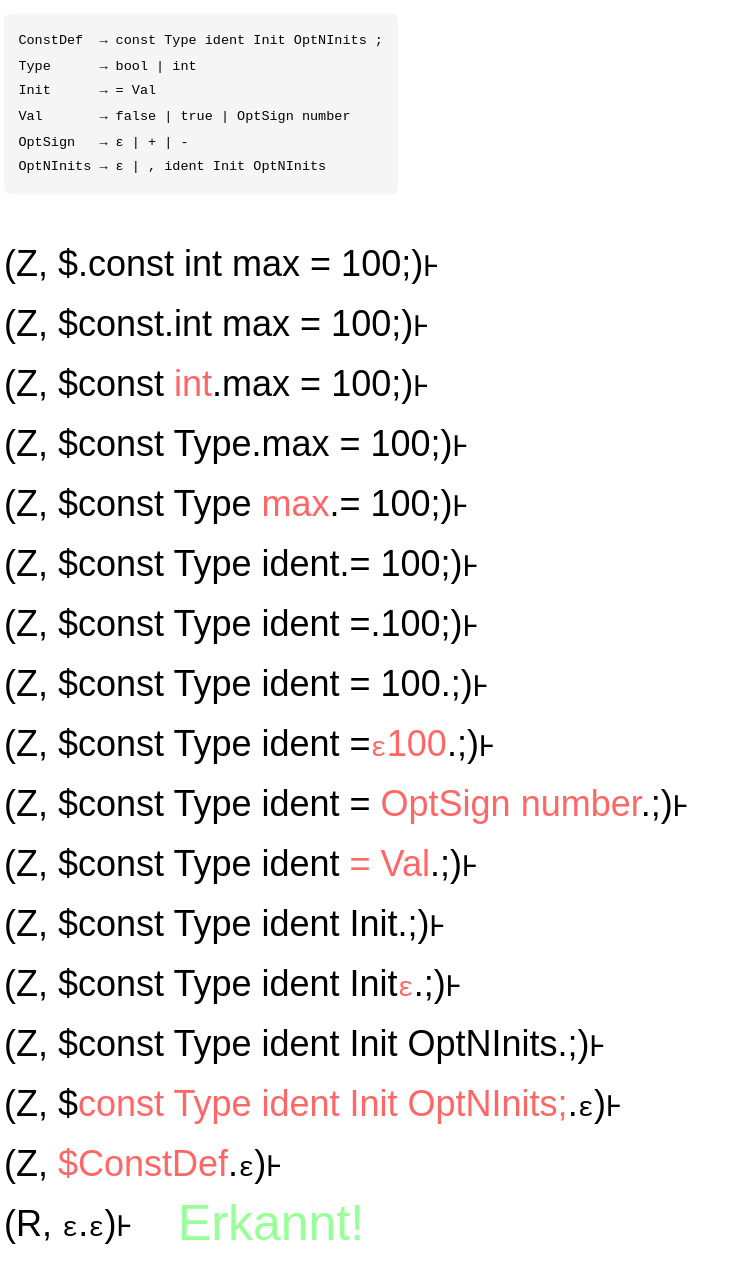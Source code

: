 <mxfile>
    <diagram id="iFuYPdpA_ksGmAtpuQ9G" name="Page-1">
        <mxGraphModel dx="676" dy="629" grid="1" gridSize="10" guides="1" tooltips="1" connect="1" arrows="1" fold="1" page="1" pageScale="1" pageWidth="850" pageHeight="1100" math="0" shadow="0">
            <root>
                <mxCell id="0"/>
                <mxCell id="1" parent="0"/>
                <mxCell id="2" value="&lt;pre style=&quot;--tw-border-spacing-x: 0; --tw-border-spacing-y: 0; --tw-translate-x: 0; --tw-translate-y: 0; --tw-rotate: 0; --tw-skew-x: 0; --tw-skew-y: 0; --tw-scale-x: 1; --tw-scale-y: 1; --tw-pan-x: ; --tw-pan-y: ; --tw-pinch-zoom: ; --tw-scroll-snap-strictness: proximity; --tw-gradient-from-position: ; --tw-gradient-via-position: ; --tw-gradient-to-position: ; --tw-ordinal: ; --tw-slashed-zero: ; --tw-numeric-figure: ; --tw-numeric-spacing: ; --tw-numeric-fraction: ; --tw-ring-inset: ; --tw-ring-offset-width: 0px; --tw-ring-offset-color: #fff; --tw-ring-color: rgb(59 130 246 / .5); --tw-ring-offset-shadow: 0 0 #0000; --tw-ring-shadow: 0 0 #0000; --tw-shadow: 0 0 #0000; --tw-shadow-colored: 0 0 #0000; --tw-blur: ; --tw-brightness: ; --tw-contrast: ; --tw-grayscale: ; --tw-hue-rotate: ; --tw-invert: ; --tw-saturate: ; --tw-sepia: ; --tw-drop-shadow: ; --tw-backdrop-blur: ; --tw-backdrop-brightness: ; --tw-backdrop-contrast: ; --tw-backdrop-grayscale: ; --tw-backdrop-hue-rotate: ; --tw-backdrop-invert: ; --tw-backdrop-opacity: ; --tw-backdrop-saturate: ; --tw-backdrop-sepia: ; padding: 0.8em; overflow: auto; line-height: 1.4; border: rgb(214, 214, 214); border-radius: 3px; margin-top: 0px; margin-bottom: 16px; color: rgb(51, 51, 51); background: rgb(245, 245, 245); font-family: Consolas, &amp;quot;Liberation Mono&amp;quot;, Menlo, Courier, monospace; text-align: left; word-spacing: 0px; word-break: normal; overflow-wrap: normal; tab-size: 8; hyphens: none; font-size: 0.75em; font-style: normal; font-variant-ligatures: normal; font-variant-caps: normal; font-weight: 400; letter-spacing: normal; orphans: 2; text-indent: 0px; text-transform: none; widows: 2; -webkit-text-stroke-width: 0px; text-decoration-thickness: initial; text-decoration-style: initial; text-decoration-color: initial;&quot; class=&quot;language-text&quot; data-source-line=&quot;4&quot; data-info=&quot;{data-source-line=&amp;quot;4&amp;quot;}&quot; data-role=&quot;codeBlock&quot;&gt;&lt;code style=&quot;--tw-border-spacing-x: 0; --tw-border-spacing-y: 0; --tw-translate-x: 0; --tw-translate-y: 0; --tw-rotate: 0; --tw-skew-x: 0; --tw-skew-y: 0; --tw-scale-x: 1; --tw-scale-y: 1; --tw-pan-x: ; --tw-pan-y: ; --tw-pinch-zoom: ; --tw-scroll-snap-strictness: proximity; --tw-gradient-from-position: ; --tw-gradient-via-position: ; --tw-gradient-to-position: ; --tw-ordinal: ; --tw-slashed-zero: ; --tw-numeric-figure: ; --tw-numeric-spacing: ; --tw-numeric-fraction: ; --tw-ring-inset: ; --tw-ring-offset-width: 0px; --tw-ring-offset-color: #fff; --tw-ring-color: rgb(59 130 246 / .5); --tw-ring-offset-shadow: 0 0 #0000; --tw-ring-shadow: 0 0 #0000; --tw-shadow: 0 0 #0000; --tw-shadow-colored: 0 0 #0000; --tw-blur: ; --tw-brightness: ; --tw-contrast: ; --tw-grayscale: ; --tw-hue-rotate: ; --tw-invert: ; --tw-saturate: ; --tw-sepia: ; --tw-drop-shadow: ; --tw-backdrop-blur: ; --tw-backdrop-brightness: ; --tw-backdrop-contrast: ; --tw-backdrop-grayscale: ; --tw-backdrop-hue-rotate: ; --tw-backdrop-invert: ; --tw-backdrop-opacity: ; --tw-backdrop-saturate: ; --tw-backdrop-sepia: ; font-family: Menlo, Monaco, Consolas, &amp;quot;Courier New&amp;quot;, monospace; color: rgb(0, 0, 0); background: 0px 0px transparent; padding: 0px; border-radius: 3px; font-size: 0.75em; margin: 0px; word-break: normal; border: 0px; display: inline; max-width: initial; overflow: initial; line-height: inherit; overflow-wrap: normal;&quot;&gt;ConstDef  → const Type ident Init OptNInits ;&#10;Type      → bool | int&#10;Init      → = Val&#10;Val       → false | true | OptSign number&#10;OptSign   → ε | + | - &#10;OptNInits → ε | , ident Init OptNInits &lt;/code&gt;&lt;/pre&gt;" style="text;whiteSpace=wrap;html=1;" parent="1" vertex="1">
                    <mxGeometry x="40" y="10" width="230" height="130" as="geometry"/>
                </mxCell>
                <mxCell id="3" value="(Z, $.const int max = 100;)&lt;font style=&quot;font-size: 24px;&quot;&gt;˫&lt;/font&gt;" style="text;html=1;align=left;verticalAlign=middle;resizable=0;points=[];autosize=1;strokeColor=none;fillColor=none;fontSize=18;fontFamily=Helvetica;" parent="1" vertex="1">
                    <mxGeometry x="40" y="120" width="240" height="40" as="geometry"/>
                </mxCell>
                <mxCell id="4" value="(Z, $const.int max = 100;)&lt;font style=&quot;font-size: 24px;&quot;&gt;˫&lt;/font&gt;" style="text;html=1;align=left;verticalAlign=middle;resizable=0;points=[];autosize=1;strokeColor=none;fillColor=none;fontSize=18;fontFamily=Helvetica;" parent="1" vertex="1">
                    <mxGeometry x="40" y="150" width="240" height="40" as="geometry"/>
                </mxCell>
                <mxCell id="5" value="(Z, $const &lt;font color=&quot;#ff6666&quot;&gt;int&lt;/font&gt;.max = 100;)&lt;font style=&quot;font-size: 24px;&quot;&gt;˫&lt;/font&gt;" style="text;html=1;align=left;verticalAlign=middle;resizable=0;points=[];autosize=1;strokeColor=none;fillColor=none;fontSize=18;fontFamily=Helvetica;" parent="1" vertex="1">
                    <mxGeometry x="40" y="180" width="240" height="40" as="geometry"/>
                </mxCell>
                <mxCell id="20" value="(Z, $const Type.max = 100;)&lt;font style=&quot;font-size: 24px;&quot;&gt;˫&lt;/font&gt;" style="text;html=1;align=left;verticalAlign=middle;resizable=0;points=[];autosize=1;strokeColor=none;fillColor=none;fontSize=18;fontFamily=Helvetica;" parent="1" vertex="1">
                    <mxGeometry x="40" y="210" width="260" height="40" as="geometry"/>
                </mxCell>
                <mxCell id="21" value="(Z, $const Type &lt;font color=&quot;#ff6666&quot;&gt;max&lt;/font&gt;.= 100;)&lt;font style=&quot;font-size: 24px;&quot;&gt;˫&lt;/font&gt;" style="text;html=1;align=left;verticalAlign=middle;resizable=0;points=[];autosize=1;strokeColor=none;fillColor=none;fontSize=18;fontFamily=Helvetica;" parent="1" vertex="1">
                    <mxGeometry x="40" y="240" width="260" height="40" as="geometry"/>
                </mxCell>
                <mxCell id="22" value="(Z, $const Type ident.= 100;)&lt;font style=&quot;font-size: 24px;&quot;&gt;˫&lt;/font&gt;" style="text;html=1;align=left;verticalAlign=middle;resizable=0;points=[];autosize=1;strokeColor=none;fillColor=none;fontSize=18;fontFamily=Helvetica;" parent="1" vertex="1">
                    <mxGeometry x="40" y="270" width="260" height="40" as="geometry"/>
                </mxCell>
                <mxCell id="23" value="(Z, $const Type ident =.100;)&lt;font style=&quot;font-size: 24px;&quot;&gt;˫&lt;/font&gt;" style="text;html=1;align=left;verticalAlign=middle;resizable=0;points=[];autosize=1;strokeColor=none;fillColor=none;fontSize=18;fontFamily=Helvetica;" parent="1" vertex="1">
                    <mxGeometry x="40" y="300" width="260" height="40" as="geometry"/>
                </mxCell>
                <mxCell id="24" value="(Z, $const Type ident =&lt;font color=&quot;#ff6666&quot;&gt; &lt;/font&gt;100.;)&lt;font style=&quot;font-size: 24px;&quot;&gt;˫&lt;/font&gt;" style="text;html=1;align=left;verticalAlign=middle;resizable=0;points=[];autosize=1;strokeColor=none;fillColor=none;fontSize=18;fontFamily=Helvetica;" parent="1" vertex="1">
                    <mxGeometry x="40" y="330" width="270" height="40" as="geometry"/>
                </mxCell>
                <mxCell id="25" value="(Z, $const Type ident &lt;font color=&quot;#ff6666&quot;&gt;= Val&lt;/font&gt;.;)&lt;font style=&quot;font-size: 24px;&quot;&gt;˫&lt;/font&gt;" style="text;html=1;align=left;verticalAlign=middle;resizable=0;points=[];autosize=1;strokeColor=none;fillColor=none;fontSize=18;fontFamily=Helvetica;" parent="1" vertex="1">
                    <mxGeometry x="40" y="420" width="260" height="40" as="geometry"/>
                </mxCell>
                <mxCell id="26" value="(Z, $const Type ident Init.;)&lt;font style=&quot;font-size: 24px;&quot;&gt;˫&lt;/font&gt;" style="text;html=1;align=left;verticalAlign=middle;resizable=0;points=[];autosize=1;strokeColor=none;fillColor=none;fontSize=18;fontFamily=Helvetica;" parent="1" vertex="1">
                    <mxGeometry x="40" y="450" width="250" height="40" as="geometry"/>
                </mxCell>
                <mxCell id="27" value="(Z, $const Type ident =&lt;font color=&quot;#ff6666&quot;&gt; OptSign number&lt;/font&gt;.;)&lt;font style=&quot;font-size: 24px;&quot;&gt;˫&lt;/font&gt;" style="text;html=1;align=left;verticalAlign=middle;resizable=0;points=[];autosize=1;strokeColor=none;fillColor=none;fontSize=18;fontFamily=Helvetica;" vertex="1" parent="1">
                    <mxGeometry x="40" y="390" width="370" height="40" as="geometry"/>
                </mxCell>
                <mxCell id="28" value="(Z, $const Type ident Init OptNInits.;)&lt;font style=&quot;font-size: 24px;&quot;&gt;˫&lt;/font&gt;" style="text;html=1;align=left;verticalAlign=middle;resizable=0;points=[];autosize=1;strokeColor=none;fillColor=none;fontSize=18;fontFamily=Helvetica;" vertex="1" parent="1">
                    <mxGeometry x="40" y="510" width="330" height="40" as="geometry"/>
                </mxCell>
                <mxCell id="29" value="(Z, $&lt;font color=&quot;#ff6666&quot;&gt;const Type ident Init OptNInits;&lt;/font&gt;.&lt;span style=&quot;font-family: Menlo, Monaco, Consolas, &amp;quot;Courier New&amp;quot;, monospace; font-size: 13.5px;&quot;&gt;ε&lt;/span&gt;)&lt;font style=&quot;font-size: 24px;&quot;&gt;˫&lt;/font&gt;" style="text;html=1;align=left;verticalAlign=middle;resizable=0;points=[];autosize=1;strokeColor=none;fillColor=none;fontSize=18;fontFamily=Helvetica;" vertex="1" parent="1">
                    <mxGeometry x="40" y="540" width="330" height="40" as="geometry"/>
                </mxCell>
                <mxCell id="30" value="(Z, &lt;font color=&quot;#ff6666&quot;&gt;$ConstDef&lt;/font&gt;.&lt;span style=&quot;font-family: Menlo, Monaco, Consolas, &amp;quot;Courier New&amp;quot;, monospace; font-size: 13.5px;&quot;&gt;ε&lt;/span&gt;)&lt;font style=&quot;font-size: 24px;&quot;&gt;˫&lt;/font&gt;" style="text;html=1;align=left;verticalAlign=middle;resizable=0;points=[];autosize=1;strokeColor=none;fillColor=none;fontSize=18;fontFamily=Helvetica;" vertex="1" parent="1">
                    <mxGeometry x="40" y="570" width="160" height="40" as="geometry"/>
                </mxCell>
                <mxCell id="31" value="(R,&amp;nbsp;&lt;span style=&quot;font-family: Menlo, Monaco, Consolas, &amp;quot;Courier New&amp;quot;, monospace; font-size: 13.5px;&quot;&gt;ε&lt;/span&gt;.&lt;span style=&quot;font-family: Menlo, Monaco, Consolas, &amp;quot;Courier New&amp;quot;, monospace; font-size: 13.5px;&quot;&gt;ε&lt;/span&gt;)&lt;font style=&quot;font-size: 24px;&quot;&gt;˫&lt;/font&gt;" style="text;html=1;align=left;verticalAlign=middle;resizable=0;points=[];autosize=1;strokeColor=none;fillColor=none;fontSize=18;fontFamily=Helvetica;" vertex="1" parent="1">
                    <mxGeometry x="40" y="600" width="90" height="40" as="geometry"/>
                </mxCell>
                <mxCell id="32" value="Erkannt!" style="text;html=1;align=center;verticalAlign=middle;resizable=0;points=[];autosize=1;strokeColor=none;fillColor=none;fontSize=25;fontFamily=Helvetica;fontColor=#99FF99;" vertex="1" parent="1">
                    <mxGeometry x="115" y="600" width="120" height="40" as="geometry"/>
                </mxCell>
                <mxCell id="33" value="(Z, $const Type ident =&lt;font color=&quot;#ff6666&quot;&gt;&lt;span style=&quot;font-family: Menlo, Monaco, Consolas, &amp;quot;Courier New&amp;quot;, monospace; font-size: 13.5px;&quot;&gt;ε&lt;/span&gt;100&lt;/font&gt;.;)&lt;font style=&quot;font-size: 24px;&quot;&gt;˫&lt;/font&gt;" style="text;html=1;align=left;verticalAlign=middle;resizable=0;points=[];autosize=1;strokeColor=none;fillColor=none;fontSize=18;fontFamily=Helvetica;" vertex="1" parent="1">
                    <mxGeometry x="40" y="360" width="270" height="40" as="geometry"/>
                </mxCell>
                <mxCell id="34" value="(Z, $const Type ident Init&lt;span style=&quot;color: rgb(255, 102, 102); font-family: Menlo, Monaco, Consolas, &amp;quot;Courier New&amp;quot;, monospace; font-size: 13.5px;&quot;&gt;ε&lt;/span&gt;.;)&lt;font style=&quot;font-size: 24px;&quot;&gt;˫&lt;/font&gt;" style="text;html=1;align=left;verticalAlign=middle;resizable=0;points=[];autosize=1;strokeColor=none;fillColor=none;fontSize=18;fontFamily=Helvetica;" vertex="1" parent="1">
                    <mxGeometry x="40" y="480" width="250" height="40" as="geometry"/>
                </mxCell>
            </root>
        </mxGraphModel>
    </diagram>
</mxfile>